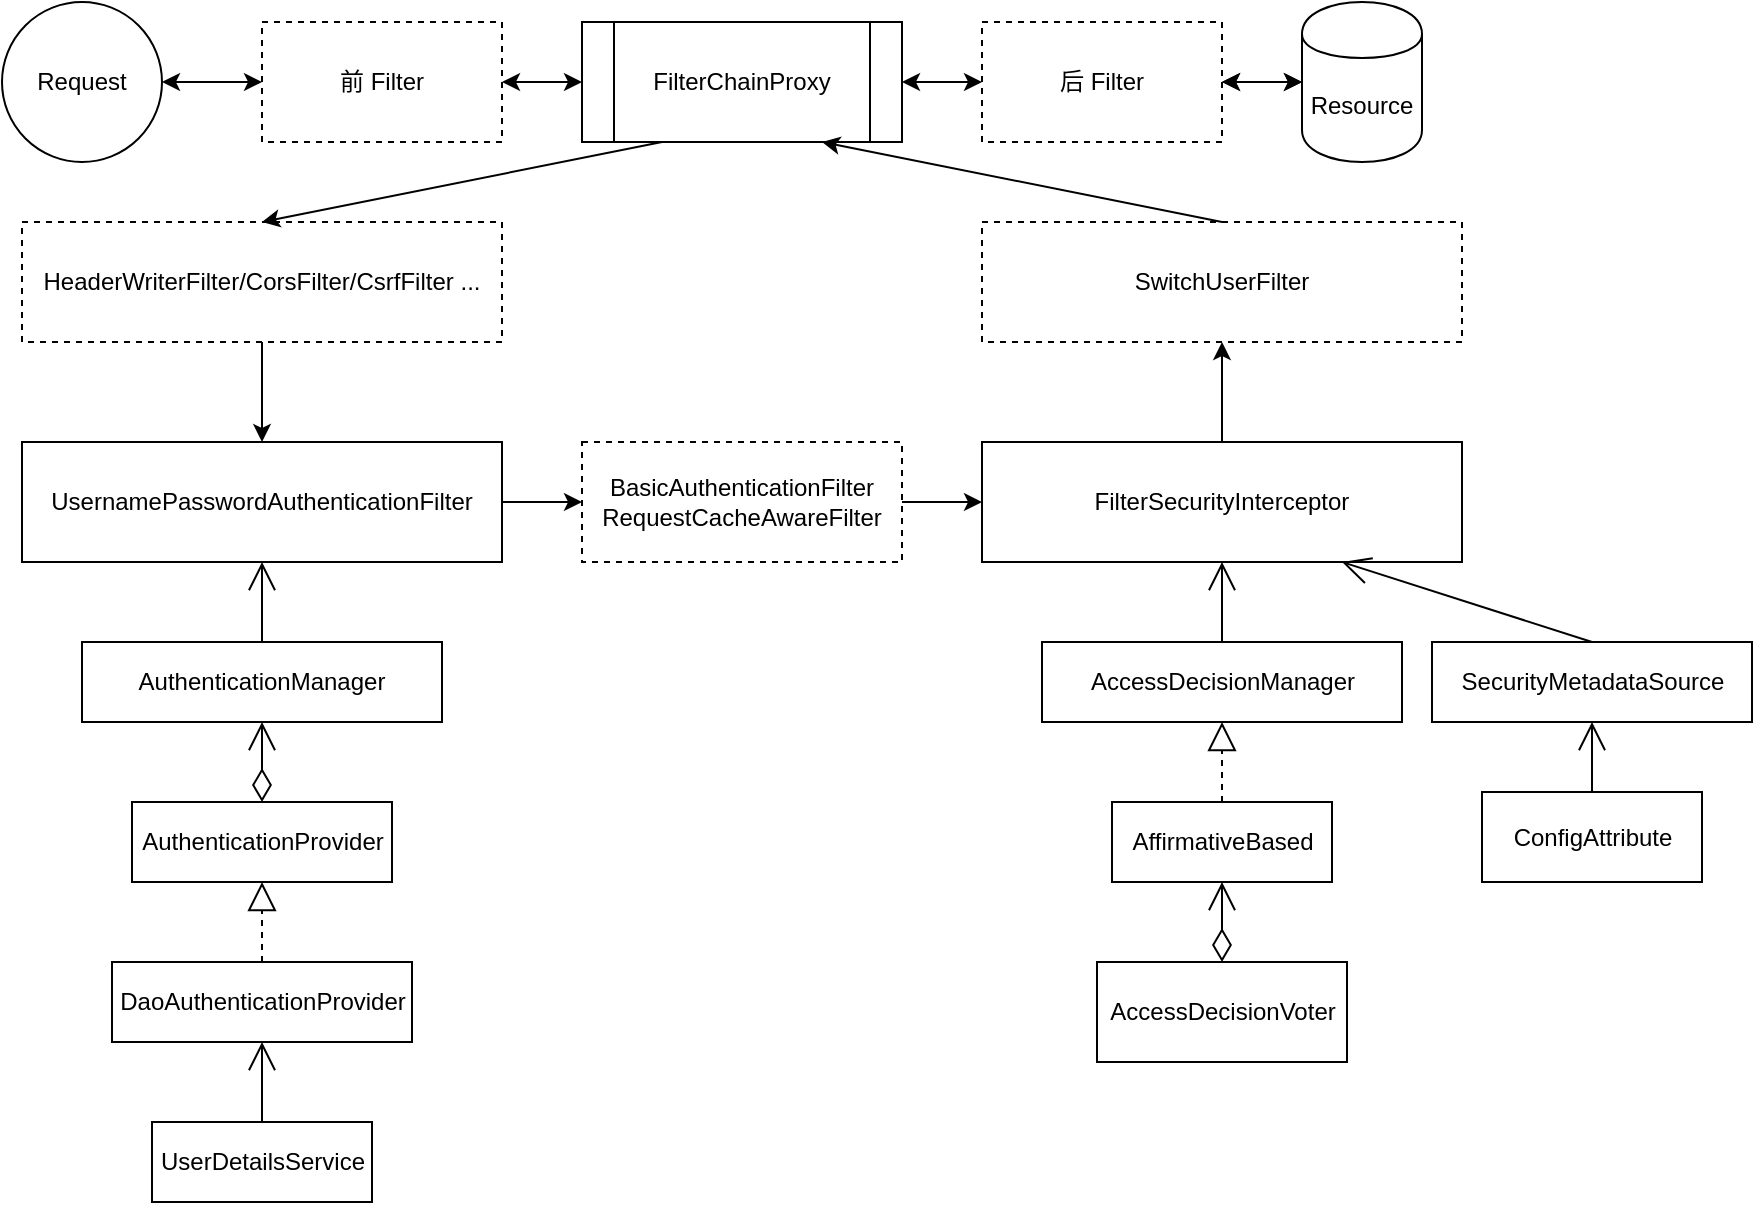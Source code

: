 <mxfile version="10.6.9" type="github"><diagram id="FuwIu3hdGMzW-gxfjV5x" name="Page-1"><mxGraphModel dx="1971" dy="1197" grid="1" gridSize="10" guides="1" tooltips="1" connect="1" arrows="1" fold="1" page="1" pageScale="1" pageWidth="1169" pageHeight="826" math="0" shadow="0"><root><mxCell id="0"/><mxCell id="1" parent="0"/><mxCell id="7l74nXZowv-_TFu7cc3V-1" value="前 Filter" style="rounded=0;whiteSpace=wrap;html=1;dashed=1;" parent="1" vertex="1"><mxGeometry x="385" y="170" width="120" height="60" as="geometry"/></mxCell><mxCell id="7l74nXZowv-_TFu7cc3V-2" value="Request" style="ellipse;whiteSpace=wrap;html=1;" parent="1" vertex="1"><mxGeometry x="255" y="160" width="80" height="80" as="geometry"/></mxCell><mxCell id="7l74nXZowv-_TFu7cc3V-3" value="" style="endArrow=classic;startArrow=classic;html=1;exitX=1;exitY=0.5;exitDx=0;exitDy=0;entryX=0;entryY=0.5;entryDx=0;entryDy=0;" parent="1" source="7l74nXZowv-_TFu7cc3V-2" target="7l74nXZowv-_TFu7cc3V-1" edge="1"><mxGeometry width="50" height="50" relative="1" as="geometry"><mxPoint x="345" y="230" as="sourcePoint"/><mxPoint x="395" y="180" as="targetPoint"/></mxGeometry></mxCell><mxCell id="7l74nXZowv-_TFu7cc3V-4" value="FilterChainProxy" style="shape=process;whiteSpace=wrap;html=1;backgroundOutline=1;" parent="1" vertex="1"><mxGeometry x="545" y="170" width="160" height="60" as="geometry"/></mxCell><mxCell id="7l74nXZowv-_TFu7cc3V-5" value="" style="endArrow=classic;startArrow=classic;html=1;entryX=0;entryY=0.5;entryDx=0;entryDy=0;exitX=1;exitY=0.5;exitDx=0;exitDy=0;" parent="1" source="7l74nXZowv-_TFu7cc3V-1" target="7l74nXZowv-_TFu7cc3V-4" edge="1"><mxGeometry width="50" height="50" relative="1" as="geometry"><mxPoint x="255" y="310" as="sourcePoint"/><mxPoint x="305" y="260" as="targetPoint"/></mxGeometry></mxCell><mxCell id="7l74nXZowv-_TFu7cc3V-17" value="" style="edgeStyle=orthogonalEdgeStyle;rounded=0;orthogonalLoop=1;jettySize=auto;html=1;startArrow=classic;startFill=1;endArrow=classic;endFill=1;" parent="1" source="7l74nXZowv-_TFu7cc3V-6" target="7l74nXZowv-_TFu7cc3V-8" edge="1"><mxGeometry relative="1" as="geometry"/></mxCell><mxCell id="7l74nXZowv-_TFu7cc3V-6" value="后 Filter" style="rounded=0;whiteSpace=wrap;html=1;dashed=1;" parent="1" vertex="1"><mxGeometry x="745" y="170" width="120" height="60" as="geometry"/></mxCell><mxCell id="7l74nXZowv-_TFu7cc3V-7" value="" style="endArrow=classic;startArrow=classic;html=1;entryX=0;entryY=0.5;entryDx=0;entryDy=0;exitX=1;exitY=0.5;exitDx=0;exitDy=0;" parent="1" source="7l74nXZowv-_TFu7cc3V-4" target="7l74nXZowv-_TFu7cc3V-6" edge="1"><mxGeometry width="50" height="50" relative="1" as="geometry"><mxPoint x="255" y="310" as="sourcePoint"/><mxPoint x="305" y="260" as="targetPoint"/></mxGeometry></mxCell><mxCell id="7l74nXZowv-_TFu7cc3V-8" value="Resource" style="shape=cylinder;whiteSpace=wrap;html=1;boundedLbl=1;backgroundOutline=1;" parent="1" vertex="1"><mxGeometry x="905" y="160" width="60" height="80" as="geometry"/></mxCell><mxCell id="7l74nXZowv-_TFu7cc3V-9" value="" style="endArrow=classic;dashed=1;html=1;entryX=0;entryY=0.5;entryDx=0;entryDy=0;exitX=1;exitY=0.5;exitDx=0;exitDy=0;startArrow=classic;startFill=1;endFill=1;" parent="1" source="7l74nXZowv-_TFu7cc3V-6" target="7l74nXZowv-_TFu7cc3V-8" edge="1"><mxGeometry width="50" height="50" relative="1" as="geometry"><mxPoint x="295" y="310" as="sourcePoint"/><mxPoint x="345" y="260" as="targetPoint"/></mxGeometry></mxCell><mxCell id="7l74nXZowv-_TFu7cc3V-12" value="HeaderWriterFilter/CorsFilter/CsrfFilter ..." style="rounded=0;whiteSpace=wrap;html=1;dashed=1;" parent="1" vertex="1"><mxGeometry x="265" y="270" width="240" height="60" as="geometry"/></mxCell><mxCell id="7l74nXZowv-_TFu7cc3V-13" value="UsernamePasswordAuthenticationFilter&lt;br&gt;" style="rounded=0;whiteSpace=wrap;html=1;" parent="1" vertex="1"><mxGeometry x="265" y="380" width="240" height="60" as="geometry"/></mxCell><mxCell id="7l74nXZowv-_TFu7cc3V-14" value="SwitchUserFilter" style="rounded=0;whiteSpace=wrap;html=1;dashed=1;" parent="1" vertex="1"><mxGeometry x="745" y="270" width="240" height="60" as="geometry"/></mxCell><mxCell id="7l74nXZowv-_TFu7cc3V-15" value="FilterSecurityInterceptor" style="rounded=0;whiteSpace=wrap;html=1;" parent="1" vertex="1"><mxGeometry x="745" y="380" width="240" height="60" as="geometry"/></mxCell><mxCell id="7l74nXZowv-_TFu7cc3V-16" value="BasicAuthenticationFilter&lt;br&gt;RequestCacheAwareFilter&lt;br&gt;" style="rounded=0;whiteSpace=wrap;html=1;dashed=1;" parent="1" vertex="1"><mxGeometry x="545" y="380" width="160" height="60" as="geometry"/></mxCell><mxCell id="7l74nXZowv-_TFu7cc3V-18" value="" style="endArrow=none;startArrow=classic;html=1;entryX=0.25;entryY=1;entryDx=0;entryDy=0;exitX=0.5;exitY=0;exitDx=0;exitDy=0;endFill=0;" parent="1" source="7l74nXZowv-_TFu7cc3V-12" target="7l74nXZowv-_TFu7cc3V-4" edge="1"><mxGeometry width="50" height="50" relative="1" as="geometry"><mxPoint x="255" y="510" as="sourcePoint"/><mxPoint x="305" y="460" as="targetPoint"/></mxGeometry></mxCell><mxCell id="7l74nXZowv-_TFu7cc3V-19" value="" style="endArrow=classic;html=1;entryX=0.5;entryY=0;entryDx=0;entryDy=0;exitX=0.5;exitY=1;exitDx=0;exitDy=0;" parent="1" source="7l74nXZowv-_TFu7cc3V-12" target="7l74nXZowv-_TFu7cc3V-13" edge="1"><mxGeometry width="50" height="50" relative="1" as="geometry"><mxPoint x="255" y="510" as="sourcePoint"/><mxPoint x="305" y="460" as="targetPoint"/></mxGeometry></mxCell><mxCell id="7l74nXZowv-_TFu7cc3V-20" value="" style="endArrow=classic;html=1;entryX=0;entryY=0.5;entryDx=0;entryDy=0;exitX=1;exitY=0.5;exitDx=0;exitDy=0;" parent="1" source="7l74nXZowv-_TFu7cc3V-13" target="7l74nXZowv-_TFu7cc3V-16" edge="1"><mxGeometry width="50" height="50" relative="1" as="geometry"><mxPoint x="255" y="510" as="sourcePoint"/><mxPoint x="305" y="460" as="targetPoint"/></mxGeometry></mxCell><mxCell id="7l74nXZowv-_TFu7cc3V-21" value="" style="endArrow=classic;html=1;entryX=0;entryY=0.5;entryDx=0;entryDy=0;exitX=1;exitY=0.5;exitDx=0;exitDy=0;" parent="1" source="7l74nXZowv-_TFu7cc3V-16" target="7l74nXZowv-_TFu7cc3V-15" edge="1"><mxGeometry width="50" height="50" relative="1" as="geometry"><mxPoint x="255" y="510" as="sourcePoint"/><mxPoint x="305" y="460" as="targetPoint"/></mxGeometry></mxCell><mxCell id="7l74nXZowv-_TFu7cc3V-22" value="" style="endArrow=classic;html=1;entryX=0.5;entryY=1;entryDx=0;entryDy=0;" parent="1" source="7l74nXZowv-_TFu7cc3V-15" target="7l74nXZowv-_TFu7cc3V-14" edge="1"><mxGeometry width="50" height="50" relative="1" as="geometry"><mxPoint x="255" y="510" as="sourcePoint"/><mxPoint x="305" y="460" as="targetPoint"/></mxGeometry></mxCell><mxCell id="7l74nXZowv-_TFu7cc3V-23" value="" style="endArrow=classic;html=1;entryX=0.75;entryY=1;entryDx=0;entryDy=0;exitX=0.5;exitY=0;exitDx=0;exitDy=0;" parent="1" source="7l74nXZowv-_TFu7cc3V-14" target="7l74nXZowv-_TFu7cc3V-4" edge="1"><mxGeometry width="50" height="50" relative="1" as="geometry"><mxPoint x="245" y="590" as="sourcePoint"/><mxPoint x="295" y="540" as="targetPoint"/></mxGeometry></mxCell><mxCell id="7l74nXZowv-_TFu7cc3V-26" value="AuthenticationManager" style="rounded=0;whiteSpace=wrap;html=1;" parent="1" vertex="1"><mxGeometry x="295" y="480" width="180" height="40" as="geometry"/></mxCell><mxCell id="7l74nXZowv-_TFu7cc3V-27" value="" style="endArrow=open;html=1;endSize=12;startArrow=none;startSize=14;startFill=0;edgeStyle=orthogonalEdgeStyle;align=left;verticalAlign=bottom;entryX=0.5;entryY=1;entryDx=0;entryDy=0;exitX=0.5;exitY=0;exitDx=0;exitDy=0;" parent="1" source="7l74nXZowv-_TFu7cc3V-26" target="7l74nXZowv-_TFu7cc3V-13" edge="1"><mxGeometry x="-0.333" y="-11" relative="1" as="geometry"><mxPoint x="220" y="510" as="sourcePoint"/><mxPoint x="420" y="550" as="targetPoint"/><Array as="points"><mxPoint x="385" y="480"/><mxPoint x="385" y="480"/></Array><mxPoint x="-6" y="10" as="offset"/></mxGeometry></mxCell><mxCell id="7l74nXZowv-_TFu7cc3V-29" value="" style="endArrow=open;html=1;endSize=12;startArrow=diamondThin;startSize=14;startFill=0;edgeStyle=orthogonalEdgeStyle;entryX=0.5;entryY=1;entryDx=0;entryDy=0;exitX=0.5;exitY=0;exitDx=0;exitDy=0;" parent="1" source="7l74nXZowv-_TFu7cc3V-32" target="7l74nXZowv-_TFu7cc3V-26" edge="1"><mxGeometry y="-35" relative="1" as="geometry"><mxPoint x="490" y="580" as="sourcePoint"/><mxPoint x="420" y="580" as="targetPoint"/><mxPoint as="offset"/></mxGeometry></mxCell><mxCell id="7l74nXZowv-_TFu7cc3V-31" value="" style="resizable=0;html=1;align=right;verticalAlign=top;labelBackgroundColor=#ffffff;fontSize=10;" parent="7l74nXZowv-_TFu7cc3V-29" connectable="0" vertex="1"><mxGeometry x="1" relative="1" as="geometry"><mxPoint y="10" as="offset"/></mxGeometry></mxCell><mxCell id="7l74nXZowv-_TFu7cc3V-32" value="AuthenticationProvider&lt;br&gt;" style="html=1;" parent="1" vertex="1"><mxGeometry x="320" y="560" width="130" height="40" as="geometry"/></mxCell><mxCell id="7l74nXZowv-_TFu7cc3V-34" value="" style="endArrow=block;dashed=1;endFill=0;endSize=12;html=1;entryX=0.5;entryY=1;entryDx=0;entryDy=0;exitX=0.5;exitY=0;exitDx=0;exitDy=0;" parent="1" source="7l74nXZowv-_TFu7cc3V-35" target="7l74nXZowv-_TFu7cc3V-32" edge="1"><mxGeometry width="160" relative="1" as="geometry"><mxPoint x="260" y="680" as="sourcePoint"/><mxPoint x="420" y="680" as="targetPoint"/></mxGeometry></mxCell><mxCell id="7l74nXZowv-_TFu7cc3V-35" value="DaoAuthenticationProvider" style="html=1;" parent="1" vertex="1"><mxGeometry x="310" y="640" width="150" height="40" as="geometry"/></mxCell><mxCell id="7l74nXZowv-_TFu7cc3V-36" value="UserDetailsService&lt;br&gt;" style="html=1;" parent="1" vertex="1"><mxGeometry x="330" y="720" width="110" height="40" as="geometry"/></mxCell><mxCell id="7l74nXZowv-_TFu7cc3V-38" value="" style="endArrow=open;html=1;endSize=12;startArrow=none;startSize=14;startFill=0;edgeStyle=orthogonalEdgeStyle;align=left;verticalAlign=bottom;entryX=0.5;entryY=1;entryDx=0;entryDy=0;exitX=0.5;exitY=0;exitDx=0;exitDy=0;" parent="1" source="7l74nXZowv-_TFu7cc3V-36" target="7l74nXZowv-_TFu7cc3V-35" edge="1"><mxGeometry x="-0.195" y="-25" relative="1" as="geometry"><mxPoint x="510" y="800" as="sourcePoint"/><mxPoint x="420" y="880" as="targetPoint"/><Array as="points"><mxPoint x="385" y="710"/><mxPoint x="385" y="710"/></Array><mxPoint as="offset"/></mxGeometry></mxCell><mxCell id="7l74nXZowv-_TFu7cc3V-39" value="AccessDecisionManager" style="html=1;" parent="1" vertex="1"><mxGeometry x="775" y="480" width="180" height="40" as="geometry"/></mxCell><mxCell id="7l74nXZowv-_TFu7cc3V-43" value="" style="endArrow=open;endFill=1;endSize=12;html=1;entryX=0.5;entryY=1;entryDx=0;entryDy=0;exitX=0.5;exitY=0;exitDx=0;exitDy=0;" parent="1" source="7l74nXZowv-_TFu7cc3V-39" target="7l74nXZowv-_TFu7cc3V-15" edge="1"><mxGeometry width="160" relative="1" as="geometry"><mxPoint x="260" y="870" as="sourcePoint"/><mxPoint x="420" y="870" as="targetPoint"/></mxGeometry></mxCell><mxCell id="7l74nXZowv-_TFu7cc3V-44" value="AffirmativeBased" style="html=1;" parent="1" vertex="1"><mxGeometry x="810" y="560" width="110" height="40" as="geometry"/></mxCell><mxCell id="7l74nXZowv-_TFu7cc3V-45" value="" style="endArrow=block;dashed=1;endFill=0;endSize=12;html=1;entryX=0.5;entryY=1;entryDx=0;entryDy=0;" parent="1" source="7l74nXZowv-_TFu7cc3V-44" target="7l74nXZowv-_TFu7cc3V-39" edge="1"><mxGeometry width="160" relative="1" as="geometry"><mxPoint x="260" y="870" as="sourcePoint"/><mxPoint x="420" y="870" as="targetPoint"/></mxGeometry></mxCell><mxCell id="7l74nXZowv-_TFu7cc3V-46" value="AccessDecisionVoter" style="html=1;" parent="1" vertex="1"><mxGeometry x="802.5" y="640" width="125" height="50" as="geometry"/></mxCell><mxCell id="7l74nXZowv-_TFu7cc3V-47" value="" style="endArrow=open;html=1;endSize=12;startArrow=diamondThin;startSize=14;startFill=0;edgeStyle=orthogonalEdgeStyle;align=left;verticalAlign=bottom;exitX=0.5;exitY=0;exitDx=0;exitDy=0;entryX=0.5;entryY=1;entryDx=0;entryDy=0;" parent="1" source="7l74nXZowv-_TFu7cc3V-46" target="7l74nXZowv-_TFu7cc3V-44" edge="1"><mxGeometry x="-1" y="30" relative="1" as="geometry"><mxPoint x="600" y="770" as="sourcePoint"/><mxPoint x="420" y="780" as="targetPoint"/><mxPoint as="offset"/></mxGeometry></mxCell><mxCell id="7l74nXZowv-_TFu7cc3V-48" value="SecurityMetadataSource" style="html=1;" parent="1" vertex="1"><mxGeometry x="970" y="480" width="160" height="40" as="geometry"/></mxCell><mxCell id="7l74nXZowv-_TFu7cc3V-49" value="" style="endArrow=open;endFill=1;endSize=12;html=1;entryX=0.75;entryY=1;entryDx=0;entryDy=0;exitX=0.5;exitY=0;exitDx=0;exitDy=0;" parent="1" source="7l74nXZowv-_TFu7cc3V-48" target="7l74nXZowv-_TFu7cc3V-15" edge="1"><mxGeometry width="160" relative="1" as="geometry"><mxPoint x="260" y="780" as="sourcePoint"/><mxPoint x="420" y="780" as="targetPoint"/></mxGeometry></mxCell><mxCell id="oFo7pO4jB1IO3_6qOdUl-1" value="ConfigAttribute" style="html=1;" vertex="1" parent="1"><mxGeometry x="995" y="555" width="110" height="45" as="geometry"/></mxCell><mxCell id="oFo7pO4jB1IO3_6qOdUl-2" value="" style="endArrow=open;endFill=1;endSize=12;html=1;entryX=0.5;entryY=1;entryDx=0;entryDy=0;exitX=0.5;exitY=0;exitDx=0;exitDy=0;" edge="1" parent="1" source="oFo7pO4jB1IO3_6qOdUl-1" target="7l74nXZowv-_TFu7cc3V-48"><mxGeometry width="160" relative="1" as="geometry"><mxPoint x="260" y="780" as="sourcePoint"/><mxPoint x="420" y="780" as="targetPoint"/></mxGeometry></mxCell></root></mxGraphModel></diagram></mxfile>